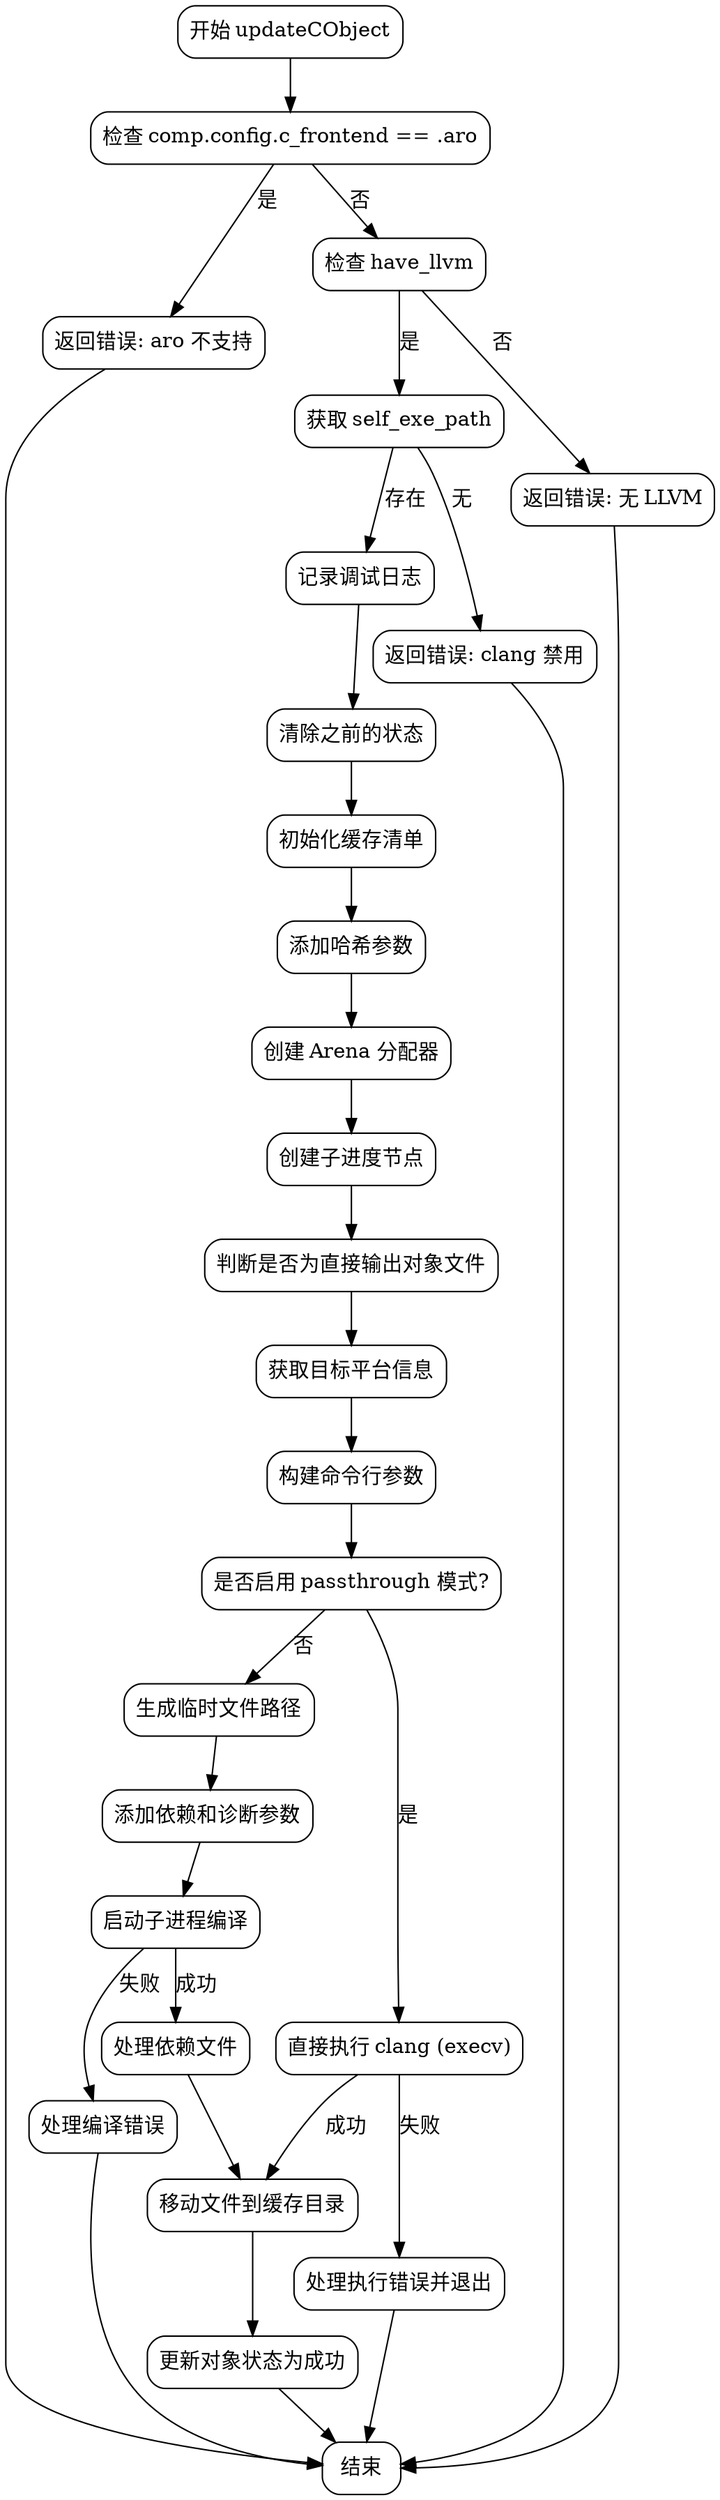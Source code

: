 
digraph updateCObject {
    node [shape=rectangle, style=rounded];

    start [label="开始 updateCObject"];
    check_aro [label="检查 comp.config.c_frontend == .aro"];
    aro_error [label="返回错误: aro 不支持"];
    check_llvm [label="检查 have_llvm"];
    llvm_error [label="返回错误: 无 LLVM"];
    check_self_exe [label="获取 self_exe_path"];
    self_exe_error [label="返回错误: clang 禁用"];
    log_debug [label="记录调试日志"];
    clear_status [label="清除之前的状态"];
    init_cache [label="初始化缓存清单"];
    hash_setup [label="添加哈希参数"];
    arena_init [label="创建 Arena 分配器"];
    handle_progress [label="创建子进度节点"];
    check_direct_o [label="判断是否为直接输出对象文件"];
    target_setup [label="获取目标平台信息"];
    argv_setup [label="构建命令行参数"];
    check_passthrough [label="是否启用 passthrough 模式?"];
    exec_clang [label="直接执行 clang (execv)"];
    handle_exec_error [label="处理执行错误并退出"];
    prepare_temp [label="生成临时文件路径"];
    add_dep_diag [label="添加依赖和诊断参数"];
    spawn_child [label="启动子进程编译"];
    handle_compile_error [label="处理编译错误"];
    process_dep_file [label="处理依赖文件"];
    rename_file [label="移动文件到缓存目录"];
    update_status [label="更新对象状态为成功"];
    end [label="结束"];

    start -> check_aro;
    check_aro -> aro_error [label="是"];
    check_aro -> check_llvm [label="否"];
    check_llvm -> llvm_error [label="否"];
    check_llvm -> check_self_exe [label="是"];
    check_self_exe -> self_exe_error [label="无"];
    check_self_exe -> log_debug [label="存在"];
    log_debug -> clear_status;
    clear_status -> init_cache;
    init_cache -> hash_setup;
    hash_setup -> arena_init;
    arena_init -> handle_progress;
    handle_progress -> check_direct_o;
    check_direct_o -> target_setup;
    target_setup -> argv_setup;
    argv_setup -> check_passthrough;
    check_passthrough -> exec_clang [label="是"];
    exec_clang -> handle_exec_error [label="失败"];
    exec_clang -> rename_file [label="成功"];
    check_passthrough -> prepare_temp [label="否"];
    prepare_temp -> add_dep_diag;
    add_dep_diag -> spawn_child;
    spawn_child -> handle_compile_error [label="失败"];
    spawn_child -> process_dep_file [label="成功"];
    process_dep_file -> rename_file;
    rename_file -> update_status;
    update_status -> end;

    aro_error -> end;
    llvm_error -> end;
    self_exe_error -> end;
    handle_exec_error -> end;
    handle_compile_error -> end;
}
